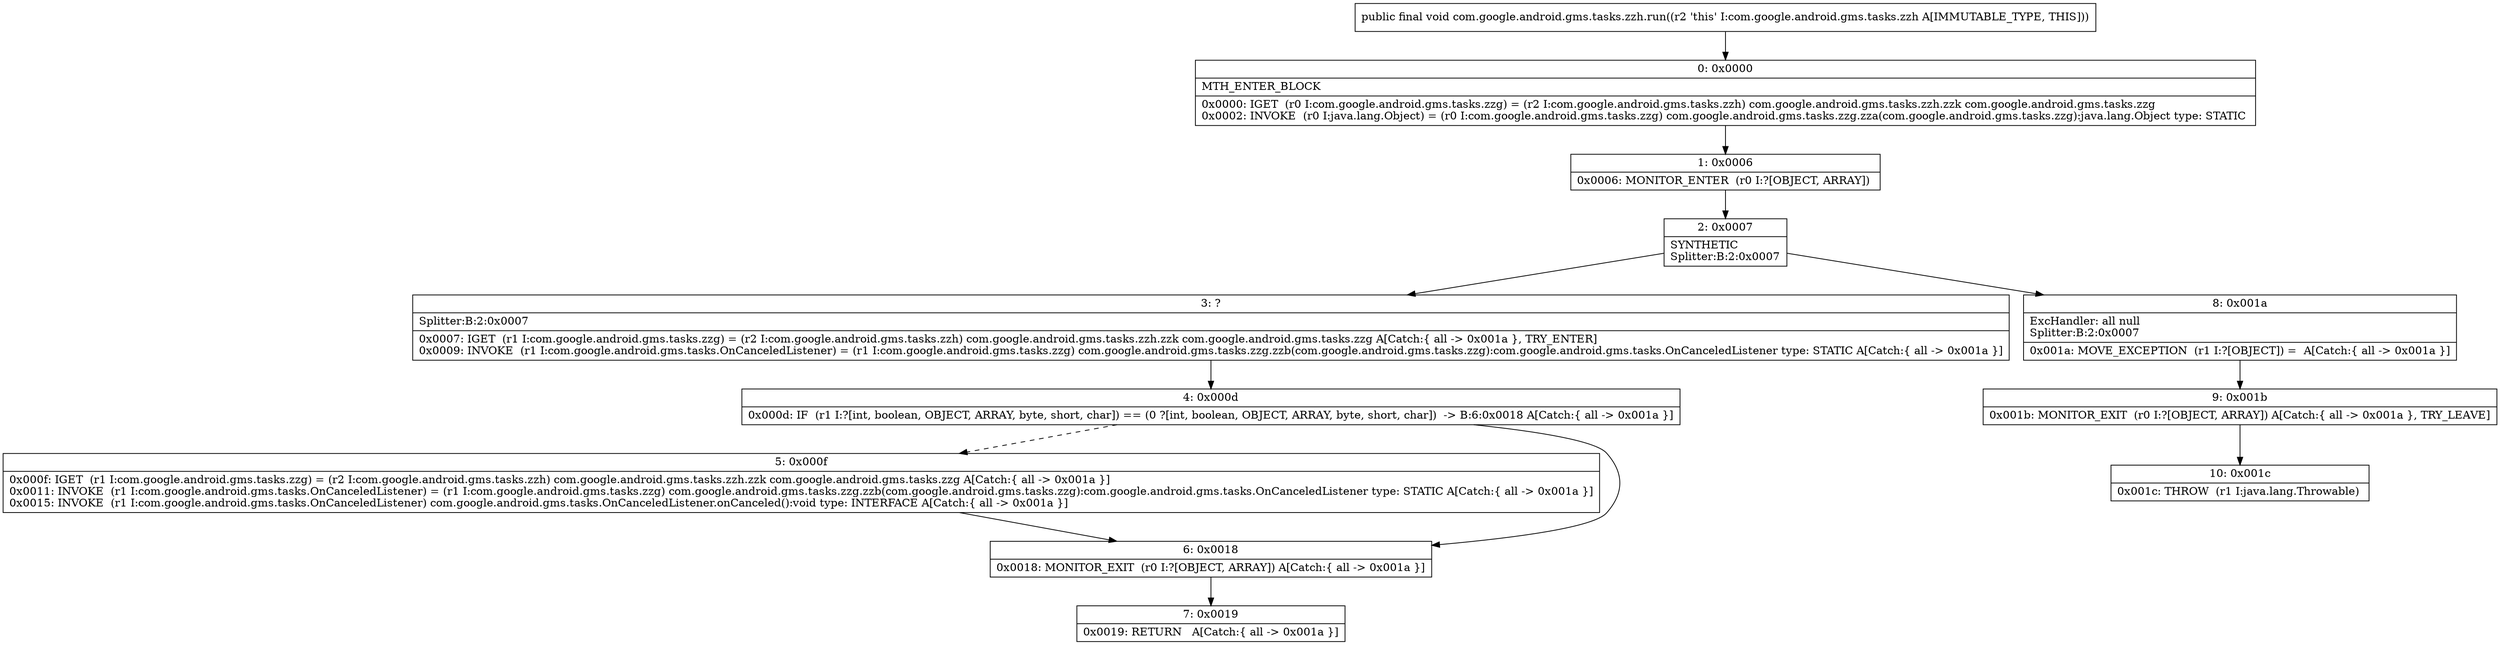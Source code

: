 digraph "CFG forcom.google.android.gms.tasks.zzh.run()V" {
Node_0 [shape=record,label="{0\:\ 0x0000|MTH_ENTER_BLOCK\l|0x0000: IGET  (r0 I:com.google.android.gms.tasks.zzg) = (r2 I:com.google.android.gms.tasks.zzh) com.google.android.gms.tasks.zzh.zzk com.google.android.gms.tasks.zzg \l0x0002: INVOKE  (r0 I:java.lang.Object) = (r0 I:com.google.android.gms.tasks.zzg) com.google.android.gms.tasks.zzg.zza(com.google.android.gms.tasks.zzg):java.lang.Object type: STATIC \l}"];
Node_1 [shape=record,label="{1\:\ 0x0006|0x0006: MONITOR_ENTER  (r0 I:?[OBJECT, ARRAY]) \l}"];
Node_2 [shape=record,label="{2\:\ 0x0007|SYNTHETIC\lSplitter:B:2:0x0007\l}"];
Node_3 [shape=record,label="{3\:\ ?|Splitter:B:2:0x0007\l|0x0007: IGET  (r1 I:com.google.android.gms.tasks.zzg) = (r2 I:com.google.android.gms.tasks.zzh) com.google.android.gms.tasks.zzh.zzk com.google.android.gms.tasks.zzg A[Catch:\{ all \-\> 0x001a \}, TRY_ENTER]\l0x0009: INVOKE  (r1 I:com.google.android.gms.tasks.OnCanceledListener) = (r1 I:com.google.android.gms.tasks.zzg) com.google.android.gms.tasks.zzg.zzb(com.google.android.gms.tasks.zzg):com.google.android.gms.tasks.OnCanceledListener type: STATIC A[Catch:\{ all \-\> 0x001a \}]\l}"];
Node_4 [shape=record,label="{4\:\ 0x000d|0x000d: IF  (r1 I:?[int, boolean, OBJECT, ARRAY, byte, short, char]) == (0 ?[int, boolean, OBJECT, ARRAY, byte, short, char])  \-\> B:6:0x0018 A[Catch:\{ all \-\> 0x001a \}]\l}"];
Node_5 [shape=record,label="{5\:\ 0x000f|0x000f: IGET  (r1 I:com.google.android.gms.tasks.zzg) = (r2 I:com.google.android.gms.tasks.zzh) com.google.android.gms.tasks.zzh.zzk com.google.android.gms.tasks.zzg A[Catch:\{ all \-\> 0x001a \}]\l0x0011: INVOKE  (r1 I:com.google.android.gms.tasks.OnCanceledListener) = (r1 I:com.google.android.gms.tasks.zzg) com.google.android.gms.tasks.zzg.zzb(com.google.android.gms.tasks.zzg):com.google.android.gms.tasks.OnCanceledListener type: STATIC A[Catch:\{ all \-\> 0x001a \}]\l0x0015: INVOKE  (r1 I:com.google.android.gms.tasks.OnCanceledListener) com.google.android.gms.tasks.OnCanceledListener.onCanceled():void type: INTERFACE A[Catch:\{ all \-\> 0x001a \}]\l}"];
Node_6 [shape=record,label="{6\:\ 0x0018|0x0018: MONITOR_EXIT  (r0 I:?[OBJECT, ARRAY]) A[Catch:\{ all \-\> 0x001a \}]\l}"];
Node_7 [shape=record,label="{7\:\ 0x0019|0x0019: RETURN   A[Catch:\{ all \-\> 0x001a \}]\l}"];
Node_8 [shape=record,label="{8\:\ 0x001a|ExcHandler: all null\lSplitter:B:2:0x0007\l|0x001a: MOVE_EXCEPTION  (r1 I:?[OBJECT]) =  A[Catch:\{ all \-\> 0x001a \}]\l}"];
Node_9 [shape=record,label="{9\:\ 0x001b|0x001b: MONITOR_EXIT  (r0 I:?[OBJECT, ARRAY]) A[Catch:\{ all \-\> 0x001a \}, TRY_LEAVE]\l}"];
Node_10 [shape=record,label="{10\:\ 0x001c|0x001c: THROW  (r1 I:java.lang.Throwable) \l}"];
MethodNode[shape=record,label="{public final void com.google.android.gms.tasks.zzh.run((r2 'this' I:com.google.android.gms.tasks.zzh A[IMMUTABLE_TYPE, THIS])) }"];
MethodNode -> Node_0;
Node_0 -> Node_1;
Node_1 -> Node_2;
Node_2 -> Node_3;
Node_2 -> Node_8;
Node_3 -> Node_4;
Node_4 -> Node_5[style=dashed];
Node_4 -> Node_6;
Node_5 -> Node_6;
Node_6 -> Node_7;
Node_8 -> Node_9;
Node_9 -> Node_10;
}

